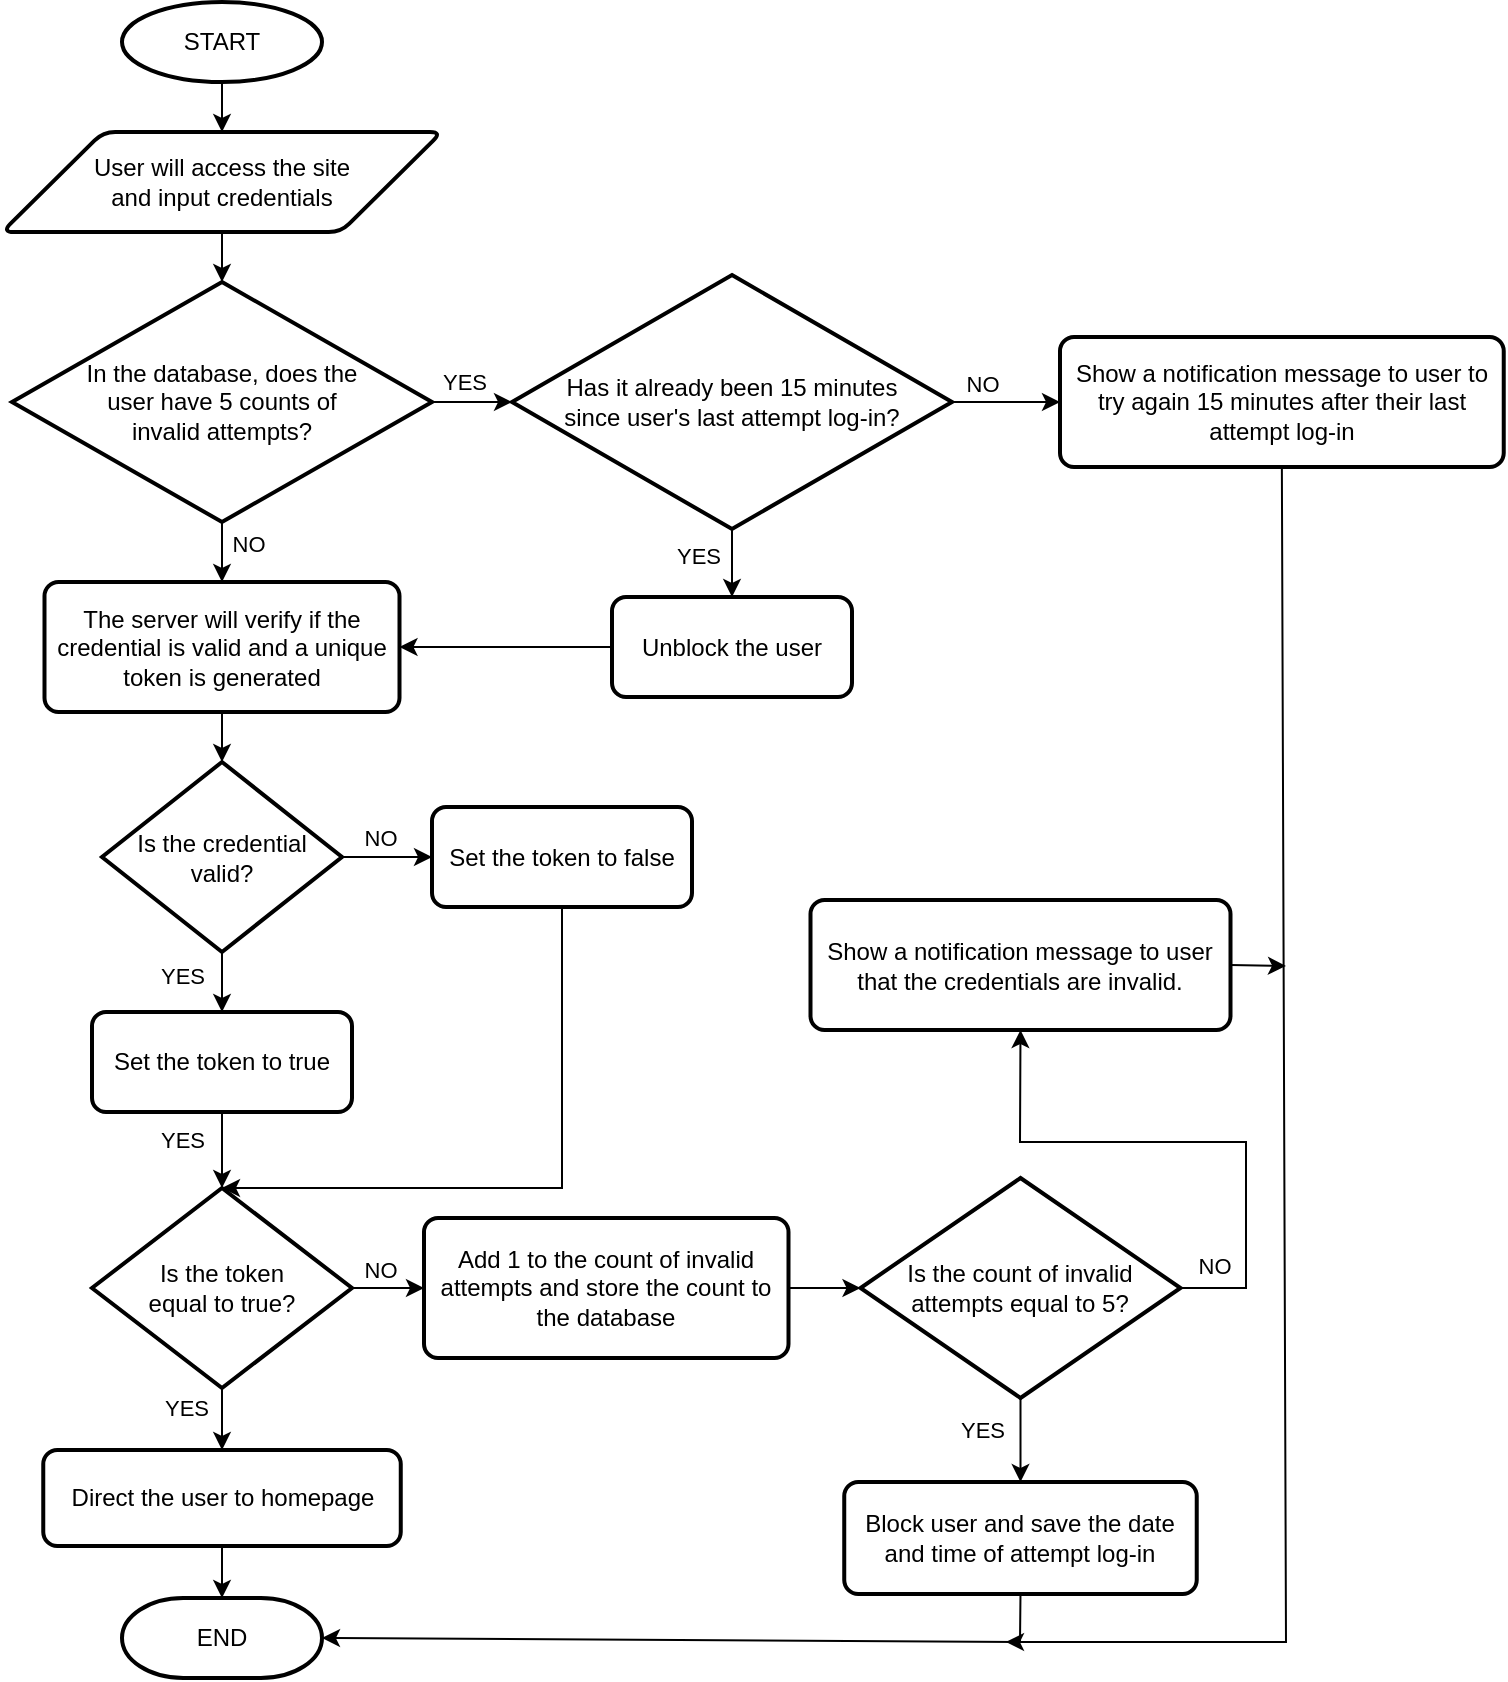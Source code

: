<mxfile version="21.6.6" type="github">
  <diagram id="C5RBs43oDa-KdzZeNtuy" name="Page-1">
    <mxGraphModel dx="1588" dy="912" grid="1" gridSize="10" guides="1" tooltips="1" connect="1" arrows="1" fold="1" page="1" pageScale="1" pageWidth="827" pageHeight="1169" math="0" shadow="0">
      <root>
        <mxCell id="WIyWlLk6GJQsqaUBKTNV-0" />
        <mxCell id="WIyWlLk6GJQsqaUBKTNV-1" parent="WIyWlLk6GJQsqaUBKTNV-0" />
        <mxCell id="wUK2hvCSEohS9CfLM4ct-8" value="" style="endArrow=classic;html=1;rounded=0;exitX=0.5;exitY=1;exitDx=0;exitDy=0;entryX=0.5;entryY=0;entryDx=0;entryDy=0;" edge="1" parent="WIyWlLk6GJQsqaUBKTNV-1" target="wUK2hvCSEohS9CfLM4ct-32">
          <mxGeometry width="50" height="50" relative="1" as="geometry">
            <mxPoint x="158.0" y="110" as="sourcePoint" />
            <mxPoint x="158.0" y="135" as="targetPoint" />
          </mxGeometry>
        </mxCell>
        <mxCell id="wUK2hvCSEohS9CfLM4ct-11" value="" style="endArrow=classic;html=1;rounded=0;exitX=1;exitY=0.5;exitDx=0;exitDy=0;entryX=0;entryY=0.5;entryDx=0;entryDy=0;exitPerimeter=0;" edge="1" parent="WIyWlLk6GJQsqaUBKTNV-1" source="wUK2hvCSEohS9CfLM4ct-35" target="wUK2hvCSEohS9CfLM4ct-40">
          <mxGeometry width="50" height="50" relative="1" as="geometry">
            <mxPoint x="181.12" y="575" as="sourcePoint" />
            <mxPoint x="228.62" y="575" as="targetPoint" />
          </mxGeometry>
        </mxCell>
        <mxCell id="wUK2hvCSEohS9CfLM4ct-27" value="NO" style="edgeLabel;html=1;align=center;verticalAlign=middle;resizable=0;points=[];" vertex="1" connectable="0" parent="wUK2hvCSEohS9CfLM4ct-11">
          <mxGeometry x="0.366" relative="1" as="geometry">
            <mxPoint x="-12" y="-10" as="offset" />
          </mxGeometry>
        </mxCell>
        <mxCell id="wUK2hvCSEohS9CfLM4ct-15" value="" style="endArrow=classic;html=1;rounded=0;exitX=0.5;exitY=1;exitDx=0;exitDy=0;exitPerimeter=0;entryX=0.5;entryY=0;entryDx=0;entryDy=0;" edge="1" parent="WIyWlLk6GJQsqaUBKTNV-1" source="wUK2hvCSEohS9CfLM4ct-35" target="wUK2hvCSEohS9CfLM4ct-41">
          <mxGeometry width="50" height="50" relative="1" as="geometry">
            <mxPoint x="141.12" y="615" as="sourcePoint" />
            <mxPoint x="141" y="650" as="targetPoint" />
          </mxGeometry>
        </mxCell>
        <mxCell id="wUK2hvCSEohS9CfLM4ct-22" value="YES" style="edgeLabel;html=1;align=center;verticalAlign=middle;resizable=0;points=[];" vertex="1" connectable="0" parent="wUK2hvCSEohS9CfLM4ct-15">
          <mxGeometry x="-0.511" y="-1" relative="1" as="geometry">
            <mxPoint x="-19" y="4" as="offset" />
          </mxGeometry>
        </mxCell>
        <mxCell id="wUK2hvCSEohS9CfLM4ct-29" value="START" style="strokeWidth=2;html=1;shape=mxgraph.flowchart.start_1;whiteSpace=wrap;" vertex="1" parent="WIyWlLk6GJQsqaUBKTNV-1">
          <mxGeometry x="108" y="70" width="100" height="40" as="geometry" />
        </mxCell>
        <mxCell id="wUK2hvCSEohS9CfLM4ct-30" value="END" style="strokeWidth=2;html=1;shape=mxgraph.flowchart.terminator;whiteSpace=wrap;" vertex="1" parent="WIyWlLk6GJQsqaUBKTNV-1">
          <mxGeometry x="108.0" y="868" width="100" height="40" as="geometry" />
        </mxCell>
        <mxCell id="wUK2hvCSEohS9CfLM4ct-32" value="User will access the site&lt;br style=&quot;border-color: var(--border-color);&quot;&gt;and input credentials" style="shape=parallelogram;html=1;strokeWidth=2;perimeter=parallelogramPerimeter;whiteSpace=wrap;rounded=1;arcSize=12;size=0.23;" vertex="1" parent="WIyWlLk6GJQsqaUBKTNV-1">
          <mxGeometry x="48" y="135" width="220" height="50" as="geometry" />
        </mxCell>
        <mxCell id="wUK2hvCSEohS9CfLM4ct-34" value="The server will verify if the credential is valid and a unique token is generated" style="rounded=1;whiteSpace=wrap;html=1;absoluteArcSize=1;arcSize=14;strokeWidth=2;" vertex="1" parent="WIyWlLk6GJQsqaUBKTNV-1">
          <mxGeometry x="69.25" y="360" width="177.5" height="65" as="geometry" />
        </mxCell>
        <mxCell id="wUK2hvCSEohS9CfLM4ct-35" value="Is the credential valid?" style="strokeWidth=2;html=1;shape=mxgraph.flowchart.decision;whiteSpace=wrap;" vertex="1" parent="WIyWlLk6GJQsqaUBKTNV-1">
          <mxGeometry x="98" y="450" width="120" height="95" as="geometry" />
        </mxCell>
        <mxCell id="wUK2hvCSEohS9CfLM4ct-37" value="Is the token &lt;br&gt;equal to true?" style="strokeWidth=2;html=1;shape=mxgraph.flowchart.decision;whiteSpace=wrap;" vertex="1" parent="WIyWlLk6GJQsqaUBKTNV-1">
          <mxGeometry x="93" y="663" width="130" height="100" as="geometry" />
        </mxCell>
        <mxCell id="wUK2hvCSEohS9CfLM4ct-38" value="Direct the user to homepage" style="rounded=1;whiteSpace=wrap;html=1;absoluteArcSize=1;arcSize=14;strokeWidth=2;" vertex="1" parent="WIyWlLk6GJQsqaUBKTNV-1">
          <mxGeometry x="68.63" y="794" width="178.75" height="48" as="geometry" />
        </mxCell>
        <mxCell id="wUK2hvCSEohS9CfLM4ct-39" value="Add 1 to the count of invalid attempts and store the count to the database" style="rounded=1;whiteSpace=wrap;html=1;absoluteArcSize=1;arcSize=14;strokeWidth=2;" vertex="1" parent="WIyWlLk6GJQsqaUBKTNV-1">
          <mxGeometry x="259" y="678" width="182.25" height="70" as="geometry" />
        </mxCell>
        <mxCell id="wUK2hvCSEohS9CfLM4ct-40" value="Set the token to false" style="rounded=1;whiteSpace=wrap;html=1;absoluteArcSize=1;arcSize=14;strokeWidth=2;" vertex="1" parent="WIyWlLk6GJQsqaUBKTNV-1">
          <mxGeometry x="263" y="472.5" width="130" height="50" as="geometry" />
        </mxCell>
        <mxCell id="wUK2hvCSEohS9CfLM4ct-41" value="Set the token to true" style="rounded=1;whiteSpace=wrap;html=1;absoluteArcSize=1;arcSize=14;strokeWidth=2;" vertex="1" parent="WIyWlLk6GJQsqaUBKTNV-1">
          <mxGeometry x="93" y="575" width="130" height="50" as="geometry" />
        </mxCell>
        <mxCell id="wUK2hvCSEohS9CfLM4ct-42" value="Is the count of invalid attempts equal to 5?" style="strokeWidth=2;html=1;shape=mxgraph.flowchart.decision;whiteSpace=wrap;" vertex="1" parent="WIyWlLk6GJQsqaUBKTNV-1">
          <mxGeometry x="477.25" y="658" width="160" height="110" as="geometry" />
        </mxCell>
        <mxCell id="wUK2hvCSEohS9CfLM4ct-43" value="Block user and save the date and time of attempt log-in" style="rounded=1;whiteSpace=wrap;html=1;absoluteArcSize=1;arcSize=14;strokeWidth=2;" vertex="1" parent="WIyWlLk6GJQsqaUBKTNV-1">
          <mxGeometry x="469.12" y="810" width="176.25" height="56" as="geometry" />
        </mxCell>
        <mxCell id="wUK2hvCSEohS9CfLM4ct-46" value="In the database, does the &lt;br&gt;user have 5 counts of &lt;br&gt;invalid attempts?" style="strokeWidth=2;html=1;shape=mxgraph.flowchart.decision;whiteSpace=wrap;" vertex="1" parent="WIyWlLk6GJQsqaUBKTNV-1">
          <mxGeometry x="53" y="210" width="210" height="120" as="geometry" />
        </mxCell>
        <mxCell id="wUK2hvCSEohS9CfLM4ct-49" value="Has it already been 15 minutes &lt;br&gt;since user&#39;s last attempt log-in?" style="strokeWidth=2;html=1;shape=mxgraph.flowchart.decision;whiteSpace=wrap;" vertex="1" parent="WIyWlLk6GJQsqaUBKTNV-1">
          <mxGeometry x="303" y="206.5" width="220" height="127" as="geometry" />
        </mxCell>
        <mxCell id="wUK2hvCSEohS9CfLM4ct-50" value="" style="endArrow=classic;html=1;rounded=0;exitX=0.5;exitY=1;exitDx=0;exitDy=0;entryX=0.5;entryY=0;entryDx=0;entryDy=0;entryPerimeter=0;" edge="1" parent="WIyWlLk6GJQsqaUBKTNV-1" source="wUK2hvCSEohS9CfLM4ct-32" target="wUK2hvCSEohS9CfLM4ct-46">
          <mxGeometry width="50" height="50" relative="1" as="geometry">
            <mxPoint x="198" y="210" as="sourcePoint" />
            <mxPoint x="248" y="160" as="targetPoint" />
          </mxGeometry>
        </mxCell>
        <mxCell id="wUK2hvCSEohS9CfLM4ct-51" value="" style="endArrow=classic;html=1;rounded=0;exitX=1;exitY=0.5;exitDx=0;exitDy=0;exitPerimeter=0;entryX=0;entryY=0.5;entryDx=0;entryDy=0;entryPerimeter=0;" edge="1" parent="WIyWlLk6GJQsqaUBKTNV-1" source="wUK2hvCSEohS9CfLM4ct-46" target="wUK2hvCSEohS9CfLM4ct-49">
          <mxGeometry width="50" height="50" relative="1" as="geometry">
            <mxPoint x="208" y="270" as="sourcePoint" />
            <mxPoint x="293" y="270" as="targetPoint" />
          </mxGeometry>
        </mxCell>
        <mxCell id="wUK2hvCSEohS9CfLM4ct-52" value="YES" style="edgeLabel;html=1;align=center;verticalAlign=middle;resizable=0;points=[];" vertex="1" connectable="0" parent="wUK2hvCSEohS9CfLM4ct-51">
          <mxGeometry x="0.522" relative="1" as="geometry">
            <mxPoint x="-15" y="-10" as="offset" />
          </mxGeometry>
        </mxCell>
        <mxCell id="wUK2hvCSEohS9CfLM4ct-53" value="" style="endArrow=classic;html=1;rounded=0;exitX=0.5;exitY=1;exitDx=0;exitDy=0;exitPerimeter=0;entryX=0.5;entryY=0;entryDx=0;entryDy=0;" edge="1" parent="WIyWlLk6GJQsqaUBKTNV-1" source="wUK2hvCSEohS9CfLM4ct-46" target="wUK2hvCSEohS9CfLM4ct-34">
          <mxGeometry width="50" height="50" relative="1" as="geometry">
            <mxPoint x="268" y="400" as="sourcePoint" />
            <mxPoint x="318" y="350" as="targetPoint" />
          </mxGeometry>
        </mxCell>
        <mxCell id="wUK2hvCSEohS9CfLM4ct-55" value="NO" style="edgeLabel;html=1;align=center;verticalAlign=middle;resizable=0;points=[];" vertex="1" connectable="0" parent="wUK2hvCSEohS9CfLM4ct-53">
          <mxGeometry x="0.307" y="-1" relative="1" as="geometry">
            <mxPoint x="14" y="-9" as="offset" />
          </mxGeometry>
        </mxCell>
        <mxCell id="wUK2hvCSEohS9CfLM4ct-62" value="Show a notification message to user to try again 15 minutes after their last attempt log-in" style="rounded=1;whiteSpace=wrap;html=1;absoluteArcSize=1;arcSize=14;strokeWidth=2;" vertex="1" parent="WIyWlLk6GJQsqaUBKTNV-1">
          <mxGeometry x="577" y="237.5" width="221.87" height="65" as="geometry" />
        </mxCell>
        <mxCell id="wUK2hvCSEohS9CfLM4ct-63" value="" style="endArrow=classic;html=1;rounded=0;exitX=1;exitY=0.5;exitDx=0;exitDy=0;exitPerimeter=0;entryX=0;entryY=0.5;entryDx=0;entryDy=0;" edge="1" parent="WIyWlLk6GJQsqaUBKTNV-1" source="wUK2hvCSEohS9CfLM4ct-49" target="wUK2hvCSEohS9CfLM4ct-62">
          <mxGeometry width="50" height="50" relative="1" as="geometry">
            <mxPoint x="338" y="370" as="sourcePoint" />
            <mxPoint x="388" y="320" as="targetPoint" />
          </mxGeometry>
        </mxCell>
        <mxCell id="wUK2hvCSEohS9CfLM4ct-64" value="NO" style="edgeLabel;html=1;align=center;verticalAlign=middle;resizable=0;points=[];" vertex="1" connectable="0" parent="WIyWlLk6GJQsqaUBKTNV-1">
          <mxGeometry x="187" y="349" as="geometry">
            <mxPoint x="351" y="-88" as="offset" />
          </mxGeometry>
        </mxCell>
        <mxCell id="wUK2hvCSEohS9CfLM4ct-67" value="" style="endArrow=classic;html=1;rounded=0;exitX=0.5;exitY=1;exitDx=0;exitDy=0;" edge="1" parent="WIyWlLk6GJQsqaUBKTNV-1" source="wUK2hvCSEohS9CfLM4ct-34" target="wUK2hvCSEohS9CfLM4ct-35">
          <mxGeometry width="50" height="50" relative="1" as="geometry">
            <mxPoint x="350" y="590" as="sourcePoint" />
            <mxPoint x="400" y="540" as="targetPoint" />
          </mxGeometry>
        </mxCell>
        <mxCell id="wUK2hvCSEohS9CfLM4ct-70" value="" style="endArrow=classic;html=1;rounded=0;exitX=0.5;exitY=1;exitDx=0;exitDy=0;entryX=0.5;entryY=0;entryDx=0;entryDy=0;entryPerimeter=0;" edge="1" parent="WIyWlLk6GJQsqaUBKTNV-1" source="wUK2hvCSEohS9CfLM4ct-41" target="wUK2hvCSEohS9CfLM4ct-37">
          <mxGeometry width="50" height="50" relative="1" as="geometry">
            <mxPoint x="196.51" y="650" as="sourcePoint" />
            <mxPoint x="196.51" y="680" as="targetPoint" />
          </mxGeometry>
        </mxCell>
        <mxCell id="wUK2hvCSEohS9CfLM4ct-71" value="YES" style="edgeLabel;html=1;align=center;verticalAlign=middle;resizable=0;points=[];" vertex="1" connectable="0" parent="wUK2hvCSEohS9CfLM4ct-70">
          <mxGeometry x="-0.511" y="-1" relative="1" as="geometry">
            <mxPoint x="-19" y="4" as="offset" />
          </mxGeometry>
        </mxCell>
        <mxCell id="wUK2hvCSEohS9CfLM4ct-75" value="" style="endArrow=classic;html=1;rounded=0;exitX=0.5;exitY=1;exitDx=0;exitDy=0;entryX=0.5;entryY=0;entryDx=0;entryDy=0;entryPerimeter=0;" edge="1" parent="WIyWlLk6GJQsqaUBKTNV-1" source="wUK2hvCSEohS9CfLM4ct-40" target="wUK2hvCSEohS9CfLM4ct-37">
          <mxGeometry width="50" height="50" relative="1" as="geometry">
            <mxPoint x="150" y="710" as="sourcePoint" />
            <mxPoint x="180" y="650" as="targetPoint" />
            <Array as="points">
              <mxPoint x="328" y="663" />
            </Array>
          </mxGeometry>
        </mxCell>
        <mxCell id="wUK2hvCSEohS9CfLM4ct-76" value="" style="endArrow=classic;html=1;rounded=0;exitX=0.5;exitY=1;exitDx=0;exitDy=0;exitPerimeter=0;entryX=0.5;entryY=0;entryDx=0;entryDy=0;" edge="1" parent="WIyWlLk6GJQsqaUBKTNV-1" source="wUK2hvCSEohS9CfLM4ct-37" target="wUK2hvCSEohS9CfLM4ct-38">
          <mxGeometry width="50" height="50" relative="1" as="geometry">
            <mxPoint x="380" y="790" as="sourcePoint" />
            <mxPoint x="430" y="740" as="targetPoint" />
          </mxGeometry>
        </mxCell>
        <mxCell id="wUK2hvCSEohS9CfLM4ct-81" value="YES" style="edgeLabel;html=1;align=center;verticalAlign=middle;resizable=0;points=[];" vertex="1" connectable="0" parent="wUK2hvCSEohS9CfLM4ct-76">
          <mxGeometry x="-0.376" y="-1" relative="1" as="geometry">
            <mxPoint x="-17" as="offset" />
          </mxGeometry>
        </mxCell>
        <mxCell id="wUK2hvCSEohS9CfLM4ct-78" value="" style="endArrow=classic;html=1;rounded=0;exitX=0.5;exitY=1;exitDx=0;exitDy=0;entryX=0.5;entryY=0;entryDx=0;entryDy=0;entryPerimeter=0;" edge="1" parent="WIyWlLk6GJQsqaUBKTNV-1" source="wUK2hvCSEohS9CfLM4ct-38" target="wUK2hvCSEohS9CfLM4ct-30">
          <mxGeometry width="50" height="50" relative="1" as="geometry">
            <mxPoint x="187" y="868" as="sourcePoint" />
            <mxPoint x="237" y="818" as="targetPoint" />
          </mxGeometry>
        </mxCell>
        <mxCell id="wUK2hvCSEohS9CfLM4ct-79" value="" style="endArrow=classic;html=1;rounded=0;exitX=1;exitY=0.5;exitDx=0;exitDy=0;exitPerimeter=0;entryX=0;entryY=0.5;entryDx=0;entryDy=0;" edge="1" parent="WIyWlLk6GJQsqaUBKTNV-1" source="wUK2hvCSEohS9CfLM4ct-37" target="wUK2hvCSEohS9CfLM4ct-39">
          <mxGeometry width="50" height="50" relative="1" as="geometry">
            <mxPoint x="350" y="750" as="sourcePoint" />
            <mxPoint x="400" y="700" as="targetPoint" />
          </mxGeometry>
        </mxCell>
        <mxCell id="wUK2hvCSEohS9CfLM4ct-80" value="NO" style="edgeLabel;html=1;align=center;verticalAlign=middle;resizable=0;points=[];" vertex="1" connectable="0" parent="wUK2hvCSEohS9CfLM4ct-79">
          <mxGeometry x="0.68" relative="1" as="geometry">
            <mxPoint x="-16" y="-9" as="offset" />
          </mxGeometry>
        </mxCell>
        <mxCell id="wUK2hvCSEohS9CfLM4ct-82" value="" style="endArrow=classic;html=1;rounded=0;exitX=1;exitY=0.5;exitDx=0;exitDy=0;entryX=0;entryY=0.5;entryDx=0;entryDy=0;entryPerimeter=0;" edge="1" parent="WIyWlLk6GJQsqaUBKTNV-1" source="wUK2hvCSEohS9CfLM4ct-39" target="wUK2hvCSEohS9CfLM4ct-42">
          <mxGeometry width="50" height="50" relative="1" as="geometry">
            <mxPoint x="270" y="820" as="sourcePoint" />
            <mxPoint x="320" y="770" as="targetPoint" />
          </mxGeometry>
        </mxCell>
        <mxCell id="wUK2hvCSEohS9CfLM4ct-83" value="" style="endArrow=classic;html=1;rounded=0;exitX=0.5;exitY=1;exitDx=0;exitDy=0;exitPerimeter=0;entryX=0.5;entryY=0;entryDx=0;entryDy=0;" edge="1" parent="WIyWlLk6GJQsqaUBKTNV-1" source="wUK2hvCSEohS9CfLM4ct-42" target="wUK2hvCSEohS9CfLM4ct-43">
          <mxGeometry width="50" height="50" relative="1" as="geometry">
            <mxPoint x="330" y="870" as="sourcePoint" />
            <mxPoint x="380" y="820" as="targetPoint" />
          </mxGeometry>
        </mxCell>
        <mxCell id="wUK2hvCSEohS9CfLM4ct-84" value="YES" style="edgeLabel;html=1;align=center;verticalAlign=middle;resizable=0;points=[];" vertex="1" connectable="0" parent="wUK2hvCSEohS9CfLM4ct-83">
          <mxGeometry x="-0.205" relative="1" as="geometry">
            <mxPoint x="-19" y="-1" as="offset" />
          </mxGeometry>
        </mxCell>
        <mxCell id="wUK2hvCSEohS9CfLM4ct-85" value="" style="endArrow=classic;html=1;rounded=0;exitX=0.5;exitY=1;exitDx=0;exitDy=0;entryX=1;entryY=0.5;entryDx=0;entryDy=0;entryPerimeter=0;" edge="1" parent="WIyWlLk6GJQsqaUBKTNV-1" source="wUK2hvCSEohS9CfLM4ct-43" target="wUK2hvCSEohS9CfLM4ct-30">
          <mxGeometry width="50" height="50" relative="1" as="geometry">
            <mxPoint x="330" y="790" as="sourcePoint" />
            <mxPoint x="380" y="740" as="targetPoint" />
            <Array as="points">
              <mxPoint x="557" y="890" />
            </Array>
          </mxGeometry>
        </mxCell>
        <mxCell id="wUK2hvCSEohS9CfLM4ct-86" value="" style="endArrow=classic;html=1;rounded=0;exitX=0.5;exitY=1;exitDx=0;exitDy=0;" edge="1" parent="WIyWlLk6GJQsqaUBKTNV-1" source="wUK2hvCSEohS9CfLM4ct-62">
          <mxGeometry width="50" height="50" relative="1" as="geometry">
            <mxPoint x="670.935" y="302.5" as="sourcePoint" />
            <mxPoint x="550" y="890" as="targetPoint" />
            <Array as="points">
              <mxPoint x="690" y="890" />
            </Array>
          </mxGeometry>
        </mxCell>
        <mxCell id="wUK2hvCSEohS9CfLM4ct-87" value="Show a notification message to user that the credentials are invalid." style="rounded=1;whiteSpace=wrap;html=1;absoluteArcSize=1;arcSize=14;strokeWidth=2;" vertex="1" parent="WIyWlLk6GJQsqaUBKTNV-1">
          <mxGeometry x="452.25" y="519" width="210" height="65" as="geometry" />
        </mxCell>
        <mxCell id="wUK2hvCSEohS9CfLM4ct-91" style="edgeStyle=orthogonalEdgeStyle;rounded=0;orthogonalLoop=1;jettySize=auto;html=1;exitX=0.5;exitY=1;exitDx=0;exitDy=0;" edge="1" parent="WIyWlLk6GJQsqaUBKTNV-1" source="wUK2hvCSEohS9CfLM4ct-87" target="wUK2hvCSEohS9CfLM4ct-87">
          <mxGeometry relative="1" as="geometry" />
        </mxCell>
        <mxCell id="wUK2hvCSEohS9CfLM4ct-93" value="" style="endArrow=classic;html=1;rounded=0;exitX=1;exitY=0.5;exitDx=0;exitDy=0;exitPerimeter=0;entryX=0.5;entryY=1;entryDx=0;entryDy=0;" edge="1" parent="WIyWlLk6GJQsqaUBKTNV-1" source="wUK2hvCSEohS9CfLM4ct-42" target="wUK2hvCSEohS9CfLM4ct-87">
          <mxGeometry width="50" height="50" relative="1" as="geometry">
            <mxPoint x="480" y="520" as="sourcePoint" />
            <mxPoint x="530" y="470" as="targetPoint" />
            <Array as="points">
              <mxPoint x="670" y="713" />
              <mxPoint x="670" y="640" />
              <mxPoint x="557" y="640" />
            </Array>
          </mxGeometry>
        </mxCell>
        <mxCell id="wUK2hvCSEohS9CfLM4ct-95" value="NO" style="edgeLabel;html=1;align=center;verticalAlign=middle;resizable=0;points=[];" vertex="1" connectable="0" parent="wUK2hvCSEohS9CfLM4ct-93">
          <mxGeometry x="-0.204" y="2" relative="1" as="geometry">
            <mxPoint x="-13" y="60" as="offset" />
          </mxGeometry>
        </mxCell>
        <mxCell id="wUK2hvCSEohS9CfLM4ct-94" value="" style="endArrow=classic;html=1;rounded=0;exitX=1;exitY=0.5;exitDx=0;exitDy=0;" edge="1" parent="WIyWlLk6GJQsqaUBKTNV-1" source="wUK2hvCSEohS9CfLM4ct-87">
          <mxGeometry width="50" height="50" relative="1" as="geometry">
            <mxPoint x="480" y="520" as="sourcePoint" />
            <mxPoint x="690" y="552" as="targetPoint" />
          </mxGeometry>
        </mxCell>
        <mxCell id="wUK2hvCSEohS9CfLM4ct-96" value="Unblock the user" style="rounded=1;whiteSpace=wrap;html=1;absoluteArcSize=1;arcSize=14;strokeWidth=2;" vertex="1" parent="WIyWlLk6GJQsqaUBKTNV-1">
          <mxGeometry x="353" y="367.5" width="120" height="50" as="geometry" />
        </mxCell>
        <mxCell id="wUK2hvCSEohS9CfLM4ct-98" value="" style="endArrow=classic;html=1;rounded=0;exitX=0.5;exitY=1;exitDx=0;exitDy=0;exitPerimeter=0;entryX=0.5;entryY=0;entryDx=0;entryDy=0;" edge="1" parent="WIyWlLk6GJQsqaUBKTNV-1" source="wUK2hvCSEohS9CfLM4ct-49" target="wUK2hvCSEohS9CfLM4ct-96">
          <mxGeometry width="50" height="50" relative="1" as="geometry">
            <mxPoint x="460" y="530" as="sourcePoint" />
            <mxPoint x="510" y="480" as="targetPoint" />
          </mxGeometry>
        </mxCell>
        <mxCell id="wUK2hvCSEohS9CfLM4ct-99" value="YES" style="edgeLabel;html=1;align=center;verticalAlign=middle;resizable=0;points=[];" vertex="1" connectable="0" parent="wUK2hvCSEohS9CfLM4ct-98">
          <mxGeometry x="-0.452" relative="1" as="geometry">
            <mxPoint x="-17" y="4" as="offset" />
          </mxGeometry>
        </mxCell>
        <mxCell id="wUK2hvCSEohS9CfLM4ct-100" value="" style="endArrow=classic;html=1;rounded=0;exitX=0;exitY=0.5;exitDx=0;exitDy=0;entryX=1;entryY=0.5;entryDx=0;entryDy=0;" edge="1" parent="WIyWlLk6GJQsqaUBKTNV-1" source="wUK2hvCSEohS9CfLM4ct-96" target="wUK2hvCSEohS9CfLM4ct-34">
          <mxGeometry width="50" height="50" relative="1" as="geometry">
            <mxPoint x="460" y="530" as="sourcePoint" />
            <mxPoint x="510" y="480" as="targetPoint" />
          </mxGeometry>
        </mxCell>
      </root>
    </mxGraphModel>
  </diagram>
</mxfile>
